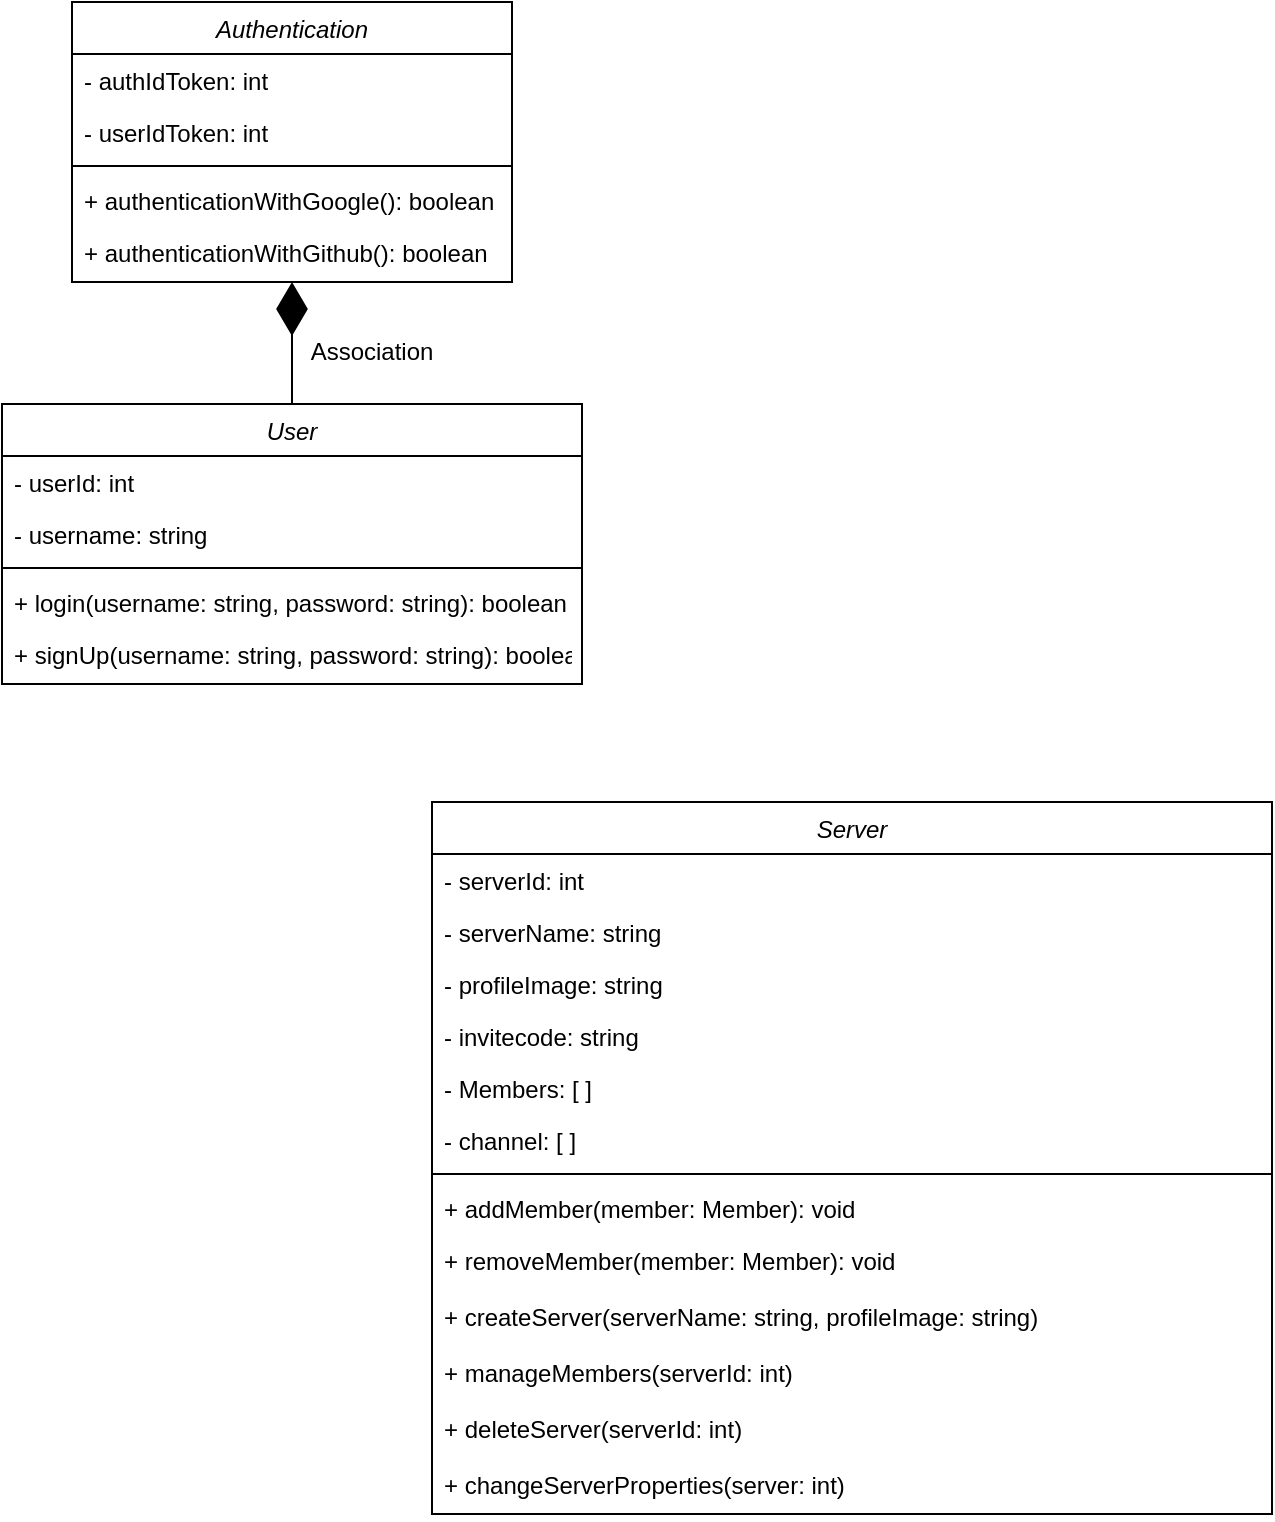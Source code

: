 <mxfile version="24.2.3" type="github">
  <diagram id="C5RBs43oDa-KdzZeNtuy" name="Page-1">
    <mxGraphModel dx="1000" dy="497" grid="1" gridSize="10" guides="1" tooltips="1" connect="1" arrows="1" fold="1" page="1" pageScale="1" pageWidth="827" pageHeight="1169" math="0" shadow="0">
      <root>
        <mxCell id="WIyWlLk6GJQsqaUBKTNV-0" />
        <mxCell id="WIyWlLk6GJQsqaUBKTNV-1" parent="WIyWlLk6GJQsqaUBKTNV-0" />
        <mxCell id="zkfFHV4jXpPFQw0GAbJ--0" value="Authentication" style="swimlane;fontStyle=2;align=center;verticalAlign=top;childLayout=stackLayout;horizontal=1;startSize=26;horizontalStack=0;resizeParent=1;resizeLast=0;collapsible=1;marginBottom=0;rounded=0;shadow=0;strokeWidth=1;" parent="WIyWlLk6GJQsqaUBKTNV-1" vertex="1">
          <mxGeometry x="220" y="120" width="220" height="140" as="geometry">
            <mxRectangle x="230" y="140" width="160" height="26" as="alternateBounds" />
          </mxGeometry>
        </mxCell>
        <mxCell id="zkfFHV4jXpPFQw0GAbJ--1" value="- authIdToken: int" style="text;align=left;verticalAlign=top;spacingLeft=4;spacingRight=4;overflow=hidden;rotatable=0;points=[[0,0.5],[1,0.5]];portConstraint=eastwest;" parent="zkfFHV4jXpPFQw0GAbJ--0" vertex="1">
          <mxGeometry y="26" width="220" height="26" as="geometry" />
        </mxCell>
        <mxCell id="zkfFHV4jXpPFQw0GAbJ--2" value="- userIdToken: int" style="text;align=left;verticalAlign=top;spacingLeft=4;spacingRight=4;overflow=hidden;rotatable=0;points=[[0,0.5],[1,0.5]];portConstraint=eastwest;rounded=0;shadow=0;html=0;" parent="zkfFHV4jXpPFQw0GAbJ--0" vertex="1">
          <mxGeometry y="52" width="220" height="26" as="geometry" />
        </mxCell>
        <mxCell id="zkfFHV4jXpPFQw0GAbJ--4" value="" style="line;html=1;strokeWidth=1;align=left;verticalAlign=middle;spacingTop=-1;spacingLeft=3;spacingRight=3;rotatable=0;labelPosition=right;points=[];portConstraint=eastwest;" parent="zkfFHV4jXpPFQw0GAbJ--0" vertex="1">
          <mxGeometry y="78" width="220" height="8" as="geometry" />
        </mxCell>
        <mxCell id="zkfFHV4jXpPFQw0GAbJ--5" value="+ authenticationWithGoogle(): boolean" style="text;align=left;verticalAlign=top;spacingLeft=4;spacingRight=4;overflow=hidden;rotatable=0;points=[[0,0.5],[1,0.5]];portConstraint=eastwest;" parent="zkfFHV4jXpPFQw0GAbJ--0" vertex="1">
          <mxGeometry y="86" width="220" height="26" as="geometry" />
        </mxCell>
        <mxCell id="yIrXQDj36czrP8xKWyTo-0" value="+ authenticationWithGithub(): boolean" style="text;align=left;verticalAlign=top;spacingLeft=4;spacingRight=4;overflow=hidden;rotatable=0;points=[[0,0.5],[1,0.5]];portConstraint=eastwest;" vertex="1" parent="zkfFHV4jXpPFQw0GAbJ--0">
          <mxGeometry y="112" width="220" height="28" as="geometry" />
        </mxCell>
        <mxCell id="yIrXQDj36czrP8xKWyTo-1" value="User" style="swimlane;fontStyle=2;align=center;verticalAlign=top;childLayout=stackLayout;horizontal=1;startSize=26;horizontalStack=0;resizeParent=1;resizeLast=0;collapsible=1;marginBottom=0;rounded=0;shadow=0;strokeWidth=1;" vertex="1" parent="WIyWlLk6GJQsqaUBKTNV-1">
          <mxGeometry x="185" y="321" width="290" height="140" as="geometry">
            <mxRectangle x="230" y="140" width="160" height="26" as="alternateBounds" />
          </mxGeometry>
        </mxCell>
        <mxCell id="yIrXQDj36czrP8xKWyTo-2" value="- userId: int" style="text;align=left;verticalAlign=top;spacingLeft=4;spacingRight=4;overflow=hidden;rotatable=0;points=[[0,0.5],[1,0.5]];portConstraint=eastwest;" vertex="1" parent="yIrXQDj36czrP8xKWyTo-1">
          <mxGeometry y="26" width="290" height="26" as="geometry" />
        </mxCell>
        <mxCell id="yIrXQDj36czrP8xKWyTo-3" value="- username: string" style="text;align=left;verticalAlign=top;spacingLeft=4;spacingRight=4;overflow=hidden;rotatable=0;points=[[0,0.5],[1,0.5]];portConstraint=eastwest;rounded=0;shadow=0;html=0;" vertex="1" parent="yIrXQDj36czrP8xKWyTo-1">
          <mxGeometry y="52" width="290" height="26" as="geometry" />
        </mxCell>
        <mxCell id="yIrXQDj36czrP8xKWyTo-4" value="" style="line;html=1;strokeWidth=1;align=left;verticalAlign=middle;spacingTop=-1;spacingLeft=3;spacingRight=3;rotatable=0;labelPosition=right;points=[];portConstraint=eastwest;" vertex="1" parent="yIrXQDj36czrP8xKWyTo-1">
          <mxGeometry y="78" width="290" height="8" as="geometry" />
        </mxCell>
        <mxCell id="yIrXQDj36czrP8xKWyTo-5" value="+ login(username: string, password: string): boolean" style="text;align=left;verticalAlign=top;spacingLeft=4;spacingRight=4;overflow=hidden;rotatable=0;points=[[0,0.5],[1,0.5]];portConstraint=eastwest;" vertex="1" parent="yIrXQDj36czrP8xKWyTo-1">
          <mxGeometry y="86" width="290" height="26" as="geometry" />
        </mxCell>
        <mxCell id="yIrXQDj36czrP8xKWyTo-6" value="+ signUp(username: string, password: string): boolean" style="text;align=left;verticalAlign=top;spacingLeft=4;spacingRight=4;overflow=hidden;rotatable=0;points=[[0,0.5],[1,0.5]];portConstraint=eastwest;" vertex="1" parent="yIrXQDj36czrP8xKWyTo-1">
          <mxGeometry y="112" width="290" height="28" as="geometry" />
        </mxCell>
        <mxCell id="yIrXQDj36czrP8xKWyTo-7" value="" style="endArrow=diamondThin;endFill=1;endSize=24;html=1;rounded=0;exitX=0.5;exitY=0;exitDx=0;exitDy=0;" edge="1" parent="WIyWlLk6GJQsqaUBKTNV-1" source="yIrXQDj36czrP8xKWyTo-1" target="yIrXQDj36czrP8xKWyTo-0">
          <mxGeometry width="160" relative="1" as="geometry">
            <mxPoint x="230" y="410" as="sourcePoint" />
            <mxPoint x="390" y="410" as="targetPoint" />
          </mxGeometry>
        </mxCell>
        <mxCell id="yIrXQDj36czrP8xKWyTo-9" value="Association" style="text;html=1;align=center;verticalAlign=middle;whiteSpace=wrap;rounded=0;" vertex="1" parent="WIyWlLk6GJQsqaUBKTNV-1">
          <mxGeometry x="340" y="280" width="60" height="30" as="geometry" />
        </mxCell>
        <mxCell id="yIrXQDj36czrP8xKWyTo-18" value="Server" style="swimlane;fontStyle=2;align=center;verticalAlign=top;childLayout=stackLayout;horizontal=1;startSize=26;horizontalStack=0;resizeParent=1;resizeLast=0;collapsible=1;marginBottom=0;rounded=0;shadow=0;strokeWidth=1;" vertex="1" parent="WIyWlLk6GJQsqaUBKTNV-1">
          <mxGeometry x="400" y="520" width="420" height="356" as="geometry">
            <mxRectangle x="230" y="140" width="160" height="26" as="alternateBounds" />
          </mxGeometry>
        </mxCell>
        <mxCell id="yIrXQDj36czrP8xKWyTo-19" value="- serverId: int" style="text;align=left;verticalAlign=top;spacingLeft=4;spacingRight=4;overflow=hidden;rotatable=0;points=[[0,0.5],[1,0.5]];portConstraint=eastwest;" vertex="1" parent="yIrXQDj36czrP8xKWyTo-18">
          <mxGeometry y="26" width="420" height="26" as="geometry" />
        </mxCell>
        <mxCell id="yIrXQDj36czrP8xKWyTo-26" value="- serverName: string" style="text;align=left;verticalAlign=top;spacingLeft=4;spacingRight=4;overflow=hidden;rotatable=0;points=[[0,0.5],[1,0.5]];portConstraint=eastwest;" vertex="1" parent="yIrXQDj36czrP8xKWyTo-18">
          <mxGeometry y="52" width="420" height="26" as="geometry" />
        </mxCell>
        <mxCell id="yIrXQDj36czrP8xKWyTo-27" value="- profileImage: string" style="text;align=left;verticalAlign=top;spacingLeft=4;spacingRight=4;overflow=hidden;rotatable=0;points=[[0,0.5],[1,0.5]];portConstraint=eastwest;" vertex="1" parent="yIrXQDj36czrP8xKWyTo-18">
          <mxGeometry y="78" width="420" height="26" as="geometry" />
        </mxCell>
        <mxCell id="yIrXQDj36czrP8xKWyTo-28" value="- invitecode: string" style="text;align=left;verticalAlign=top;spacingLeft=4;spacingRight=4;overflow=hidden;rotatable=0;points=[[0,0.5],[1,0.5]];portConstraint=eastwest;" vertex="1" parent="yIrXQDj36czrP8xKWyTo-18">
          <mxGeometry y="104" width="420" height="26" as="geometry" />
        </mxCell>
        <mxCell id="yIrXQDj36czrP8xKWyTo-30" value="- Members: [ ]" style="text;align=left;verticalAlign=top;spacingLeft=4;spacingRight=4;overflow=hidden;rotatable=0;points=[[0,0.5],[1,0.5]];portConstraint=eastwest;" vertex="1" parent="yIrXQDj36czrP8xKWyTo-18">
          <mxGeometry y="130" width="420" height="26" as="geometry" />
        </mxCell>
        <mxCell id="yIrXQDj36czrP8xKWyTo-29" value="- channel: [ ]" style="text;align=left;verticalAlign=top;spacingLeft=4;spacingRight=4;overflow=hidden;rotatable=0;points=[[0,0.5],[1,0.5]];portConstraint=eastwest;" vertex="1" parent="yIrXQDj36czrP8xKWyTo-18">
          <mxGeometry y="156" width="420" height="26" as="geometry" />
        </mxCell>
        <mxCell id="yIrXQDj36czrP8xKWyTo-21" value="" style="line;html=1;strokeWidth=1;align=left;verticalAlign=middle;spacingTop=-1;spacingLeft=3;spacingRight=3;rotatable=0;labelPosition=right;points=[];portConstraint=eastwest;" vertex="1" parent="yIrXQDj36czrP8xKWyTo-18">
          <mxGeometry y="182" width="420" height="8" as="geometry" />
        </mxCell>
        <mxCell id="yIrXQDj36czrP8xKWyTo-22" value="+ addMember(member: Member): void" style="text;align=left;verticalAlign=top;spacingLeft=4;spacingRight=4;overflow=hidden;rotatable=0;points=[[0,0.5],[1,0.5]];portConstraint=eastwest;" vertex="1" parent="yIrXQDj36czrP8xKWyTo-18">
          <mxGeometry y="190" width="420" height="26" as="geometry" />
        </mxCell>
        <mxCell id="yIrXQDj36czrP8xKWyTo-23" value="+ removeMember(member: Member): void" style="text;align=left;verticalAlign=top;spacingLeft=4;spacingRight=4;overflow=hidden;rotatable=0;points=[[0,0.5],[1,0.5]];portConstraint=eastwest;" vertex="1" parent="yIrXQDj36czrP8xKWyTo-18">
          <mxGeometry y="216" width="420" height="28" as="geometry" />
        </mxCell>
        <mxCell id="yIrXQDj36czrP8xKWyTo-33" value="+ createServer(serverName: string, profileImage: string)" style="text;align=left;verticalAlign=top;spacingLeft=4;spacingRight=4;overflow=hidden;rotatable=0;points=[[0,0.5],[1,0.5]];portConstraint=eastwest;" vertex="1" parent="yIrXQDj36czrP8xKWyTo-18">
          <mxGeometry y="244" width="420" height="28" as="geometry" />
        </mxCell>
        <mxCell id="yIrXQDj36czrP8xKWyTo-31" value="+ manageMembers(serverId: int)" style="text;align=left;verticalAlign=top;spacingLeft=4;spacingRight=4;overflow=hidden;rotatable=0;points=[[0,0.5],[1,0.5]];portConstraint=eastwest;" vertex="1" parent="yIrXQDj36czrP8xKWyTo-18">
          <mxGeometry y="272" width="420" height="28" as="geometry" />
        </mxCell>
        <mxCell id="yIrXQDj36czrP8xKWyTo-32" value="+ deleteServer(serverId: int)" style="text;align=left;verticalAlign=top;spacingLeft=4;spacingRight=4;overflow=hidden;rotatable=0;points=[[0,0.5],[1,0.5]];portConstraint=eastwest;" vertex="1" parent="yIrXQDj36czrP8xKWyTo-18">
          <mxGeometry y="300" width="420" height="28" as="geometry" />
        </mxCell>
        <mxCell id="yIrXQDj36czrP8xKWyTo-34" value="+ changeServerProperties(server: int)" style="text;align=left;verticalAlign=top;spacingLeft=4;spacingRight=4;overflow=hidden;rotatable=0;points=[[0,0.5],[1,0.5]];portConstraint=eastwest;" vertex="1" parent="yIrXQDj36czrP8xKWyTo-18">
          <mxGeometry y="328" width="420" height="28" as="geometry" />
        </mxCell>
      </root>
    </mxGraphModel>
  </diagram>
</mxfile>

